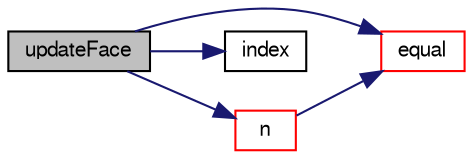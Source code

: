 digraph "updateFace"
{
  bgcolor="transparent";
  edge [fontname="FreeSans",fontsize="10",labelfontname="FreeSans",labelfontsize="10"];
  node [fontname="FreeSans",fontsize="10",shape=record];
  rankdir="LR";
  Node2015 [label="updateFace",height=0.2,width=0.4,color="black", fillcolor="grey75", style="filled", fontcolor="black"];
  Node2015 -> Node2016 [color="midnightblue",fontsize="10",style="solid",fontname="FreeSans"];
  Node2016 [label="equal",height=0.2,width=0.4,color="red",URL="$a21486.html#ad695feda86288e4750653ee4b81106c1",tooltip="Same (like operator==) "];
  Node2015 -> Node2018 [color="midnightblue",fontsize="10",style="solid",fontname="FreeSans"];
  Node2018 [label="index",height=0.2,width=0.4,color="black",URL="$a21486.html#a4a438520bb14406481732edc13c119c7"];
  Node2015 -> Node2019 [color="midnightblue",fontsize="10",style="solid",fontname="FreeSans"];
  Node2019 [label="n",height=0.2,width=0.4,color="red",URL="$a21486.html#ab24331228025b2f3342513002540803b"];
  Node2019 -> Node2016 [color="midnightblue",fontsize="10",style="solid",fontname="FreeSans"];
}

